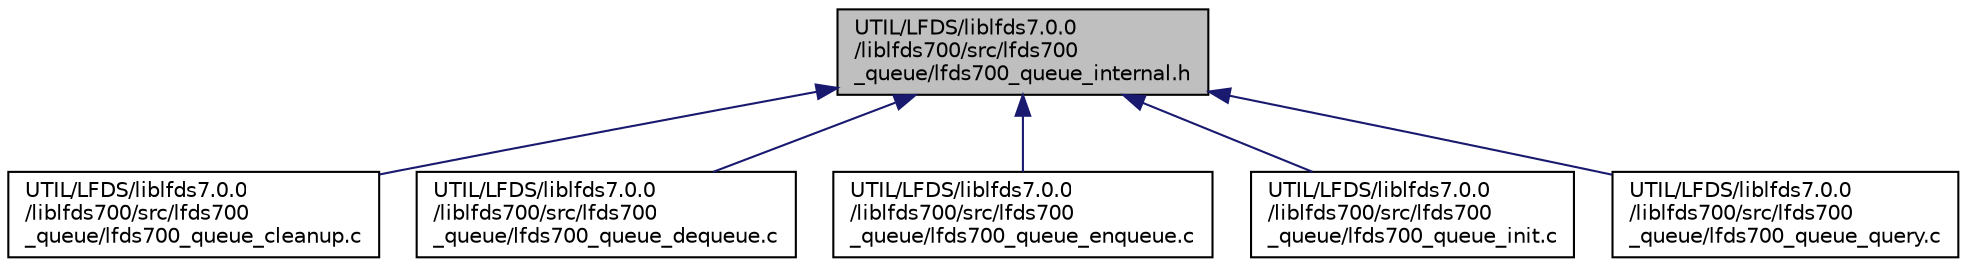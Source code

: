 digraph "UTIL/LFDS/liblfds7.0.0/liblfds700/src/lfds700_queue/lfds700_queue_internal.h"
{
 // LATEX_PDF_SIZE
  edge [fontname="Helvetica",fontsize="10",labelfontname="Helvetica",labelfontsize="10"];
  node [fontname="Helvetica",fontsize="10",shape=record];
  Node1 [label="UTIL/LFDS/liblfds7.0.0\l/liblfds700/src/lfds700\l_queue/lfds700_queue_internal.h",height=0.2,width=0.4,color="black", fillcolor="grey75", style="filled", fontcolor="black",tooltip=" "];
  Node1 -> Node2 [dir="back",color="midnightblue",fontsize="10",style="solid",fontname="Helvetica"];
  Node2 [label="UTIL/LFDS/liblfds7.0.0\l/liblfds700/src/lfds700\l_queue/lfds700_queue_cleanup.c",height=0.2,width=0.4,color="black", fillcolor="white", style="filled",URL="$lfds700__queue__cleanup_8c.html",tooltip=" "];
  Node1 -> Node3 [dir="back",color="midnightblue",fontsize="10",style="solid",fontname="Helvetica"];
  Node3 [label="UTIL/LFDS/liblfds7.0.0\l/liblfds700/src/lfds700\l_queue/lfds700_queue_dequeue.c",height=0.2,width=0.4,color="black", fillcolor="white", style="filled",URL="$lfds700__queue__dequeue_8c.html",tooltip=" "];
  Node1 -> Node4 [dir="back",color="midnightblue",fontsize="10",style="solid",fontname="Helvetica"];
  Node4 [label="UTIL/LFDS/liblfds7.0.0\l/liblfds700/src/lfds700\l_queue/lfds700_queue_enqueue.c",height=0.2,width=0.4,color="black", fillcolor="white", style="filled",URL="$lfds700__queue__enqueue_8c.html",tooltip=" "];
  Node1 -> Node5 [dir="back",color="midnightblue",fontsize="10",style="solid",fontname="Helvetica"];
  Node5 [label="UTIL/LFDS/liblfds7.0.0\l/liblfds700/src/lfds700\l_queue/lfds700_queue_init.c",height=0.2,width=0.4,color="black", fillcolor="white", style="filled",URL="$lfds700__queue__init_8c.html",tooltip=" "];
  Node1 -> Node6 [dir="back",color="midnightblue",fontsize="10",style="solid",fontname="Helvetica"];
  Node6 [label="UTIL/LFDS/liblfds7.0.0\l/liblfds700/src/lfds700\l_queue/lfds700_queue_query.c",height=0.2,width=0.4,color="black", fillcolor="white", style="filled",URL="$lfds700__queue__query_8c.html",tooltip=" "];
}
